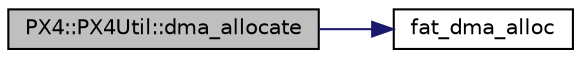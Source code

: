 digraph "PX4::PX4Util::dma_allocate"
{
 // INTERACTIVE_SVG=YES
  edge [fontname="Helvetica",fontsize="10",labelfontname="Helvetica",labelfontsize="10"];
  node [fontname="Helvetica",fontsize="10",shape=record];
  rankdir="LR";
  Node1 [label="PX4::PX4Util::dma_allocate",height=0.2,width=0.4,color="black", fillcolor="grey75", style="filled", fontcolor="black"];
  Node1 -> Node2 [color="midnightblue",fontsize="10",style="solid",fontname="Helvetica"];
  Node2 [label="fat_dma_alloc",height=0.2,width=0.4,color="black", fillcolor="white", style="filled",URL="$PX4_2Util_8cpp.html#a2fdf01c9a16737849c7660b2f0019201"];
}
